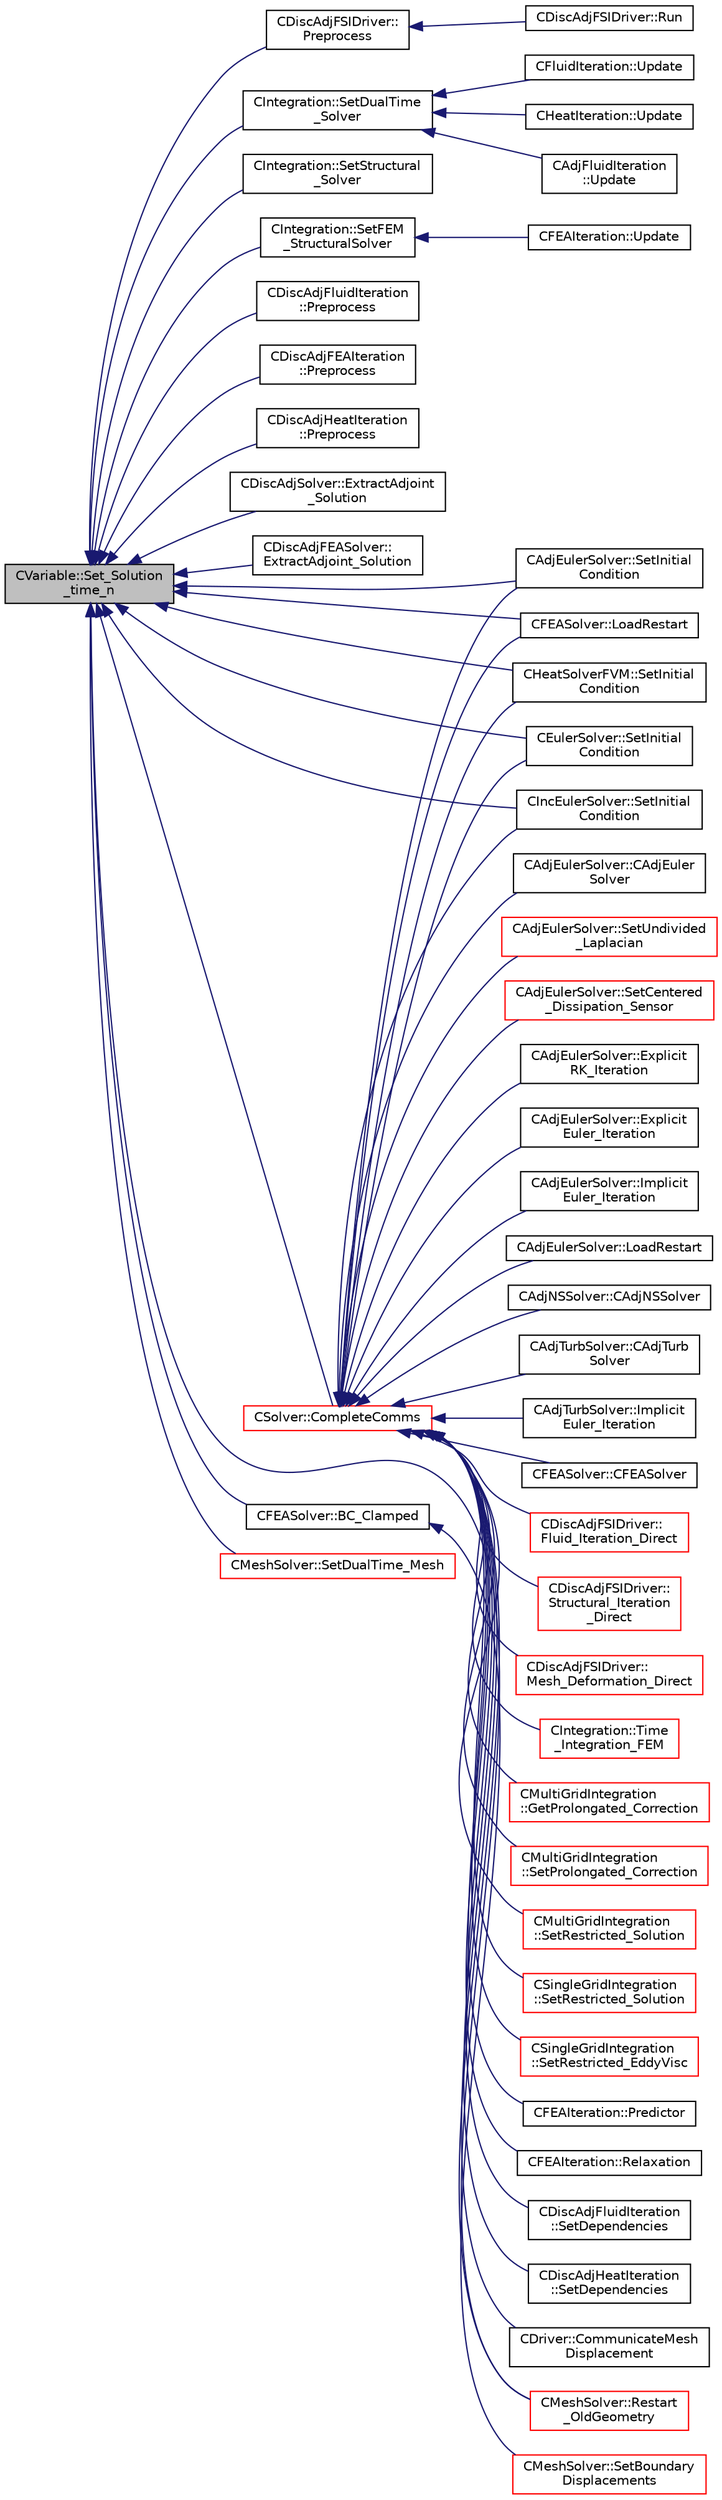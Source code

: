 digraph "CVariable::Set_Solution_time_n"
{
  edge [fontname="Helvetica",fontsize="10",labelfontname="Helvetica",labelfontsize="10"];
  node [fontname="Helvetica",fontsize="10",shape=record];
  rankdir="LR";
  Node4103 [label="CVariable::Set_Solution\l_time_n",height=0.2,width=0.4,color="black", fillcolor="grey75", style="filled", fontcolor="black"];
  Node4103 -> Node4104 [dir="back",color="midnightblue",fontsize="10",style="solid",fontname="Helvetica"];
  Node4104 [label="CDiscAdjFSIDriver::\lPreprocess",height=0.2,width=0.4,color="black", fillcolor="white", style="filled",URL="$class_c_disc_adj_f_s_i_driver.html#a2cedbc1996f28dbee3042436e1d1b14f",tooltip="Load the restarts for fluid, structure and mesh. "];
  Node4104 -> Node4105 [dir="back",color="midnightblue",fontsize="10",style="solid",fontname="Helvetica"];
  Node4105 [label="CDiscAdjFSIDriver::Run",height=0.2,width=0.4,color="black", fillcolor="white", style="filled",URL="$class_c_disc_adj_f_s_i_driver.html#a2e965d6e9c4dcfc296077cae225cab21",tooltip="Run a Discrete Adjoint iteration for the FSI problem. "];
  Node4103 -> Node4106 [dir="back",color="midnightblue",fontsize="10",style="solid",fontname="Helvetica"];
  Node4106 [label="CIntegration::SetDualTime\l_Solver",height=0.2,width=0.4,color="black", fillcolor="white", style="filled",URL="$class_c_integration.html#ac4f1d2478b4378c7a861e86f40687327",tooltip="Save the solution, and volume at different time steps. "];
  Node4106 -> Node4107 [dir="back",color="midnightblue",fontsize="10",style="solid",fontname="Helvetica"];
  Node4107 [label="CFluidIteration::Update",height=0.2,width=0.4,color="black", fillcolor="white", style="filled",URL="$class_c_fluid_iteration.html#a1f7edb619d88f256bda0b760cec6fce6",tooltip="Updates the containers for the fluid system. "];
  Node4106 -> Node4108 [dir="back",color="midnightblue",fontsize="10",style="solid",fontname="Helvetica"];
  Node4108 [label="CHeatIteration::Update",height=0.2,width=0.4,color="black", fillcolor="white", style="filled",URL="$class_c_heat_iteration.html#af7c562e073a23871938c3e87002016b6",tooltip="Updates the containers for the heat system. "];
  Node4106 -> Node4109 [dir="back",color="midnightblue",fontsize="10",style="solid",fontname="Helvetica"];
  Node4109 [label="CAdjFluidIteration\l::Update",height=0.2,width=0.4,color="black", fillcolor="white", style="filled",URL="$class_c_adj_fluid_iteration.html#a1c9e8c2470c6256a7aa9d69776c83a3b",tooltip="Updates the containers for the adjoint fluid system. "];
  Node4103 -> Node4110 [dir="back",color="midnightblue",fontsize="10",style="solid",fontname="Helvetica"];
  Node4110 [label="CIntegration::SetStructural\l_Solver",height=0.2,width=0.4,color="black", fillcolor="white", style="filled",URL="$class_c_integration.html#acb9e892b95319e7bb3be3e2dce492bb6",tooltip="Save the structural solution at different time steps. "];
  Node4103 -> Node4111 [dir="back",color="midnightblue",fontsize="10",style="solid",fontname="Helvetica"];
  Node4111 [label="CIntegration::SetFEM\l_StructuralSolver",height=0.2,width=0.4,color="black", fillcolor="white", style="filled",URL="$class_c_integration.html#a4d86dc638a56058045a2f6168473cbce",tooltip="Save the structural solution at different time steps. "];
  Node4111 -> Node4112 [dir="back",color="midnightblue",fontsize="10",style="solid",fontname="Helvetica"];
  Node4112 [label="CFEAIteration::Update",height=0.2,width=0.4,color="black", fillcolor="white", style="filled",URL="$class_c_f_e_a_iteration.html#a333fe2537a8cfe7e3791a004f4d9fe83",tooltip="Updates the containers for the FEM system. "];
  Node4103 -> Node4113 [dir="back",color="midnightblue",fontsize="10",style="solid",fontname="Helvetica"];
  Node4113 [label="CDiscAdjFluidIteration\l::Preprocess",height=0.2,width=0.4,color="black", fillcolor="white", style="filled",URL="$class_c_disc_adj_fluid_iteration.html#a06d0775024ea784dbac96e424b8653f5",tooltip="Preprocessing to prepare for an iteration of the physics. "];
  Node4103 -> Node4114 [dir="back",color="midnightblue",fontsize="10",style="solid",fontname="Helvetica"];
  Node4114 [label="CDiscAdjFEAIteration\l::Preprocess",height=0.2,width=0.4,color="black", fillcolor="white", style="filled",URL="$class_c_disc_adj_f_e_a_iteration.html#a170338be0d52837f3e0daccb283dde32",tooltip="Preprocessing to prepare for an iteration of the physics. "];
  Node4103 -> Node4115 [dir="back",color="midnightblue",fontsize="10",style="solid",fontname="Helvetica"];
  Node4115 [label="CDiscAdjHeatIteration\l::Preprocess",height=0.2,width=0.4,color="black", fillcolor="white", style="filled",URL="$class_c_disc_adj_heat_iteration.html#a1c218566ede74077a5614d351e08f005",tooltip="Perform a single iteration of the adjoint fluid system. "];
  Node4103 -> Node4116 [dir="back",color="midnightblue",fontsize="10",style="solid",fontname="Helvetica"];
  Node4116 [label="CDiscAdjSolver::ExtractAdjoint\l_Solution",height=0.2,width=0.4,color="black", fillcolor="white", style="filled",URL="$class_c_disc_adj_solver.html#a05ed17d8256bd61c43ba09343750eb1a",tooltip="Sets the adjoint values of the input variables of the flow (+turb.) iteration after tape has been eva..."];
  Node4103 -> Node4117 [dir="back",color="midnightblue",fontsize="10",style="solid",fontname="Helvetica"];
  Node4117 [label="CDiscAdjFEASolver::\lExtractAdjoint_Solution",height=0.2,width=0.4,color="black", fillcolor="white", style="filled",URL="$class_c_disc_adj_f_e_a_solver.html#a976facb0e6a13e97f663c74a863b350d",tooltip="Sets the adjoint values of the input variables of the flow (+turb.) iteration after tape has been eva..."];
  Node4103 -> Node4118 [dir="back",color="midnightblue",fontsize="10",style="solid",fontname="Helvetica"];
  Node4118 [label="CAdjEulerSolver::SetInitial\lCondition",height=0.2,width=0.4,color="black", fillcolor="white", style="filled",URL="$class_c_adj_euler_solver.html#a9b83036ab8c37a1b24350704dcfeaeb3",tooltip="Set the initial condition for the Euler Equations. "];
  Node4103 -> Node4119 [dir="back",color="midnightblue",fontsize="10",style="solid",fontname="Helvetica"];
  Node4119 [label="CFEASolver::BC_Clamped",height=0.2,width=0.4,color="black", fillcolor="white", style="filled",URL="$class_c_f_e_a_solver.html#a79c005fc44ebf1d5cccdd09009376219",tooltip="Clamped boundary conditions. "];
  Node4119 -> Node4120 [dir="back",color="midnightblue",fontsize="10",style="solid",fontname="Helvetica"];
  Node4120 [label="CMeshSolver::SetBoundary\lDisplacements",height=0.2,width=0.4,color="red", fillcolor="white", style="filled",URL="$class_c_mesh_solver.html#a8583f48eeef992c863a8e0595e87b70f",tooltip="Check the boundary vertex that are going to be moved. "];
  Node4103 -> Node4123 [dir="back",color="midnightblue",fontsize="10",style="solid",fontname="Helvetica"];
  Node4123 [label="CFEASolver::LoadRestart",height=0.2,width=0.4,color="black", fillcolor="white", style="filled",URL="$class_c_f_e_a_solver.html#a5f70ded742a6204f439628d029ac294a",tooltip="Load a solution from a restart file. "];
  Node4103 -> Node4124 [dir="back",color="midnightblue",fontsize="10",style="solid",fontname="Helvetica"];
  Node4124 [label="CHeatSolverFVM::SetInitial\lCondition",height=0.2,width=0.4,color="black", fillcolor="white", style="filled",URL="$class_c_heat_solver_f_v_m.html#ad7abcac73bd5dbcaea0bb053a24fd571",tooltip="Set the initial condition for the FEM structural problem. "];
  Node4103 -> Node4125 [dir="back",color="midnightblue",fontsize="10",style="solid",fontname="Helvetica"];
  Node4125 [label="CEulerSolver::SetInitial\lCondition",height=0.2,width=0.4,color="black", fillcolor="white", style="filled",URL="$class_c_euler_solver.html#acd432e102632a115b8a1821f58b21340",tooltip="Set the initial condition for the Euler Equations. "];
  Node4103 -> Node4126 [dir="back",color="midnightblue",fontsize="10",style="solid",fontname="Helvetica"];
  Node4126 [label="CIncEulerSolver::SetInitial\lCondition",height=0.2,width=0.4,color="black", fillcolor="white", style="filled",URL="$class_c_inc_euler_solver.html#ac8e85c11f4ce8b716d4d70d1a7db6d6d",tooltip="Set the initial condition for the Euler Equations. "];
  Node4103 -> Node4127 [dir="back",color="midnightblue",fontsize="10",style="solid",fontname="Helvetica"];
  Node4127 [label="CSolver::CompleteComms",height=0.2,width=0.4,color="red", fillcolor="white", style="filled",URL="$class_c_solver.html#a8d3046ad54e177f0705a2bff99c1cf16",tooltip="Routine to complete the set of non-blocking communications launched by InitiateComms() and unpacking ..."];
  Node4127 -> Node4128 [dir="back",color="midnightblue",fontsize="10",style="solid",fontname="Helvetica"];
  Node4128 [label="CDiscAdjFSIDriver::\lFluid_Iteration_Direct",height=0.2,width=0.4,color="red", fillcolor="white", style="filled",URL="$class_c_disc_adj_f_s_i_driver.html#aade7f9d8b7f7f1ddccfdc62d3b1fdaa8",tooltip="Run a direct flow iteration. "];
  Node4127 -> Node4132 [dir="back",color="midnightblue",fontsize="10",style="solid",fontname="Helvetica"];
  Node4132 [label="CDiscAdjFSIDriver::\lStructural_Iteration\l_Direct",height=0.2,width=0.4,color="red", fillcolor="white", style="filled",URL="$class_c_disc_adj_f_s_i_driver.html#aef8192d6dd5451f1e496e9847c2c5c65",tooltip="Run a direct structural iteration. "];
  Node4127 -> Node4133 [dir="back",color="midnightblue",fontsize="10",style="solid",fontname="Helvetica"];
  Node4133 [label="CDiscAdjFSIDriver::\lMesh_Deformation_Direct",height=0.2,width=0.4,color="red", fillcolor="white", style="filled",URL="$class_c_disc_adj_f_s_i_driver.html#ad683500d6b3773af342165b1b18f5c59",tooltip="Run a direct mesh deformation. "];
  Node4127 -> Node4134 [dir="back",color="midnightblue",fontsize="10",style="solid",fontname="Helvetica"];
  Node4134 [label="CIntegration::Time\l_Integration_FEM",height=0.2,width=0.4,color="red", fillcolor="white", style="filled",URL="$class_c_integration.html#a4ac7acdec8fdf941a4efc90b3f82a68c",tooltip="Do the time integration (explicit or implicit) of the numerical system on a FEM framework. "];
  Node4127 -> Node4136 [dir="back",color="midnightblue",fontsize="10",style="solid",fontname="Helvetica"];
  Node4136 [label="CMultiGridIntegration\l::GetProlongated_Correction",height=0.2,width=0.4,color="red", fillcolor="white", style="filled",URL="$class_c_multi_grid_integration.html#a29bf9a6e27f43e6b71704d05105a648d",tooltip="Compute the fine grid correction from the coarse solution. "];
  Node4127 -> Node4139 [dir="back",color="midnightblue",fontsize="10",style="solid",fontname="Helvetica"];
  Node4139 [label="CMultiGridIntegration\l::SetProlongated_Correction",height=0.2,width=0.4,color="red", fillcolor="white", style="filled",URL="$class_c_multi_grid_integration.html#a5d0d450972f5c004596b3f0abdae3015",tooltip="Set the value of the corrected fine grid solution. "];
  Node4127 -> Node4140 [dir="back",color="midnightblue",fontsize="10",style="solid",fontname="Helvetica"];
  Node4140 [label="CMultiGridIntegration\l::SetRestricted_Solution",height=0.2,width=0.4,color="red", fillcolor="white", style="filled",URL="$class_c_multi_grid_integration.html#a57c0f097c58c1d36ef8156b91350fd60",tooltip="Restrict solution from fine grid to a coarse grid. "];
  Node4127 -> Node4141 [dir="back",color="midnightblue",fontsize="10",style="solid",fontname="Helvetica"];
  Node4141 [label="CSingleGridIntegration\l::SetRestricted_Solution",height=0.2,width=0.4,color="red", fillcolor="white", style="filled",URL="$class_c_single_grid_integration.html#a035bbc4f261b680a4a651aa0af69437b",tooltip="Restrict solution from fine grid to a coarse grid. "];
  Node4127 -> Node4143 [dir="back",color="midnightblue",fontsize="10",style="solid",fontname="Helvetica"];
  Node4143 [label="CSingleGridIntegration\l::SetRestricted_EddyVisc",height=0.2,width=0.4,color="red", fillcolor="white", style="filled",URL="$class_c_single_grid_integration.html#ae875067fdaf103c36391ea21343e1731",tooltip="Restrict solution from fine grid to a coarse grid. "];
  Node4127 -> Node4144 [dir="back",color="midnightblue",fontsize="10",style="solid",fontname="Helvetica"];
  Node4144 [label="CFEAIteration::Predictor",height=0.2,width=0.4,color="black", fillcolor="white", style="filled",URL="$class_c_f_e_a_iteration.html#a00a378c1b0d9b95b250e208bcf1f420e",tooltip="Predictor. "];
  Node4127 -> Node4145 [dir="back",color="midnightblue",fontsize="10",style="solid",fontname="Helvetica"];
  Node4145 [label="CFEAIteration::Relaxation",height=0.2,width=0.4,color="black", fillcolor="white", style="filled",URL="$class_c_f_e_a_iteration.html#a840bd377c7050c57cb5f81799669b59f",tooltip="Relaxation. "];
  Node4127 -> Node4146 [dir="back",color="midnightblue",fontsize="10",style="solid",fontname="Helvetica"];
  Node4146 [label="CDiscAdjFluidIteration\l::SetDependencies",height=0.2,width=0.4,color="black", fillcolor="white", style="filled",URL="$class_c_disc_adj_fluid_iteration.html#aad302b77466b001d380ca8766ba8d85c",tooltip="Compute necessary variables that depend on the conservative variables or the mesh node positions (e..."];
  Node4127 -> Node4147 [dir="back",color="midnightblue",fontsize="10",style="solid",fontname="Helvetica"];
  Node4147 [label="CDiscAdjHeatIteration\l::SetDependencies",height=0.2,width=0.4,color="black", fillcolor="white", style="filled",URL="$class_c_disc_adj_heat_iteration.html#a8098b35364d0a2a7b1fa31850714e359",tooltip="Compute necessary variables that depend on the conservative variables or the mesh node positions (e..."];
  Node4127 -> Node4148 [dir="back",color="midnightblue",fontsize="10",style="solid",fontname="Helvetica"];
  Node4148 [label="CDriver::CommunicateMesh\lDisplacement",height=0.2,width=0.4,color="black", fillcolor="white", style="filled",URL="$class_c_driver.html#ab7774dbeec50826a830714585aa45740",tooltip="Communicate the boundary mesh displacements in a python call. "];
  Node4127 -> Node4149 [dir="back",color="midnightblue",fontsize="10",style="solid",fontname="Helvetica"];
  Node4149 [label="CAdjEulerSolver::CAdjEuler\lSolver",height=0.2,width=0.4,color="black", fillcolor="white", style="filled",URL="$class_c_adj_euler_solver.html#a0a739888df9436d4707665d152a7af1a"];
  Node4127 -> Node4118 [dir="back",color="midnightblue",fontsize="10",style="solid",fontname="Helvetica"];
  Node4127 -> Node4150 [dir="back",color="midnightblue",fontsize="10",style="solid",fontname="Helvetica"];
  Node4150 [label="CAdjEulerSolver::SetUndivided\l_Laplacian",height=0.2,width=0.4,color="red", fillcolor="white", style="filled",URL="$class_c_adj_euler_solver.html#a1872318f659d74b4e12d669095ee57b5",tooltip="Compute the undivided laplacian for the adjoint solution. "];
  Node4127 -> Node4153 [dir="back",color="midnightblue",fontsize="10",style="solid",fontname="Helvetica"];
  Node4153 [label="CAdjEulerSolver::SetCentered\l_Dissipation_Sensor",height=0.2,width=0.4,color="red", fillcolor="white", style="filled",URL="$class_c_adj_euler_solver.html#af1b72ed76900f821d2f51942cb4252db",tooltip="Compute the sensor for higher order dissipation control in rotating problems. "];
  Node4127 -> Node4154 [dir="back",color="midnightblue",fontsize="10",style="solid",fontname="Helvetica"];
  Node4154 [label="CAdjEulerSolver::Explicit\lRK_Iteration",height=0.2,width=0.4,color="black", fillcolor="white", style="filled",URL="$class_c_adj_euler_solver.html#a83de159f4bd062c776f07d087414a9cf",tooltip="Update the solution using a Runge-Kutta strategy. "];
  Node4127 -> Node4155 [dir="back",color="midnightblue",fontsize="10",style="solid",fontname="Helvetica"];
  Node4155 [label="CAdjEulerSolver::Explicit\lEuler_Iteration",height=0.2,width=0.4,color="black", fillcolor="white", style="filled",URL="$class_c_adj_euler_solver.html#a2863f1ed56105b595204ac31b3dab66b",tooltip="Update the solution using a explicit Euler scheme. "];
  Node4127 -> Node4156 [dir="back",color="midnightblue",fontsize="10",style="solid",fontname="Helvetica"];
  Node4156 [label="CAdjEulerSolver::Implicit\lEuler_Iteration",height=0.2,width=0.4,color="black", fillcolor="white", style="filled",URL="$class_c_adj_euler_solver.html#af64f459bce9498b1d19d8a645d0bc2c3",tooltip="Update the solution using an implicit solver. "];
  Node4127 -> Node4157 [dir="back",color="midnightblue",fontsize="10",style="solid",fontname="Helvetica"];
  Node4157 [label="CAdjEulerSolver::LoadRestart",height=0.2,width=0.4,color="black", fillcolor="white", style="filled",URL="$class_c_adj_euler_solver.html#acaf1ae2d6c07b492ab1eeca389881731",tooltip="Load a solution from a restart file. "];
  Node4127 -> Node4158 [dir="back",color="midnightblue",fontsize="10",style="solid",fontname="Helvetica"];
  Node4158 [label="CAdjNSSolver::CAdjNSSolver",height=0.2,width=0.4,color="black", fillcolor="white", style="filled",URL="$class_c_adj_n_s_solver.html#a323f1dc7c0b9fe00d1911eeeea365d46"];
  Node4127 -> Node4159 [dir="back",color="midnightblue",fontsize="10",style="solid",fontname="Helvetica"];
  Node4159 [label="CAdjTurbSolver::CAdjTurb\lSolver",height=0.2,width=0.4,color="black", fillcolor="white", style="filled",URL="$class_c_adj_turb_solver.html#a621bdae0b081f25a67425cc037cd90a2"];
  Node4127 -> Node4160 [dir="back",color="midnightblue",fontsize="10",style="solid",fontname="Helvetica"];
  Node4160 [label="CAdjTurbSolver::Implicit\lEuler_Iteration",height=0.2,width=0.4,color="black", fillcolor="white", style="filled",URL="$class_c_adj_turb_solver.html#a2c2657818c6ecfb7984c70bf079accd3",tooltip="Update the solution using an implicit solver. "];
  Node4127 -> Node4161 [dir="back",color="midnightblue",fontsize="10",style="solid",fontname="Helvetica"];
  Node4161 [label="CFEASolver::CFEASolver",height=0.2,width=0.4,color="black", fillcolor="white", style="filled",URL="$class_c_f_e_a_solver.html#a1d4c7d17d9c7143d3079fc78fae1599d"];
  Node4127 -> Node4123 [dir="back",color="midnightblue",fontsize="10",style="solid",fontname="Helvetica"];
  Node4127 -> Node4124 [dir="back",color="midnightblue",fontsize="10",style="solid",fontname="Helvetica"];
  Node4127 -> Node4125 [dir="back",color="midnightblue",fontsize="10",style="solid",fontname="Helvetica"];
  Node4127 -> Node4126 [dir="back",color="midnightblue",fontsize="10",style="solid",fontname="Helvetica"];
  Node4127 -> Node4223 [dir="back",color="midnightblue",fontsize="10",style="solid",fontname="Helvetica"];
  Node4223 [label="CMeshSolver::Restart\l_OldGeometry",height=0.2,width=0.4,color="red", fillcolor="white", style="filled",URL="$class_c_mesh_solver.html#a574b9ed9e35690629a7c706e8e0c32e7",tooltip="Load the geometries at the previous time states n and nM1. "];
  Node4103 -> Node4224 [dir="back",color="midnightblue",fontsize="10",style="solid",fontname="Helvetica"];
  Node4224 [label="CMeshSolver::SetDualTime_Mesh",height=0.2,width=0.4,color="red", fillcolor="white", style="filled",URL="$class_c_mesh_solver.html#aaa94f6327fb3a459b1af64f61bd7bdc7",tooltip="Move the mesh in time. "];
  Node4103 -> Node4223 [dir="back",color="midnightblue",fontsize="10",style="solid",fontname="Helvetica"];
}
